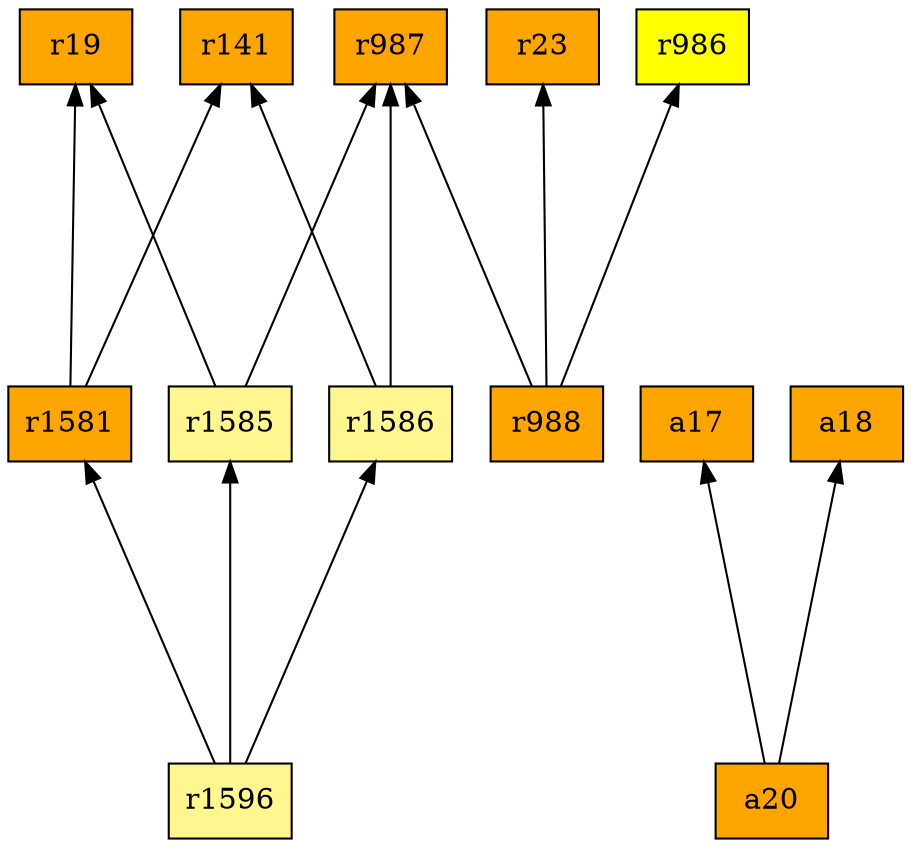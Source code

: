 digraph G {
rankdir=BT;ranksep="2.0";
"r141" [shape=record,fillcolor=orange,style=filled,label="{r141}"];
"r986" [shape=record,fillcolor=yellow,style=filled,label="{r986}"];
"r988" [shape=record,fillcolor=orange,style=filled,label="{r988}"];
"r1596" [shape=record,fillcolor=khaki1,style=filled,label="{r1596}"];
"a20" [shape=record,fillcolor=orange,style=filled,label="{a20}"];
"r19" [shape=record,fillcolor=orange,style=filled,label="{r19}"];
"r1586" [shape=record,fillcolor=khaki1,style=filled,label="{r1586}"];
"a17" [shape=record,fillcolor=orange,style=filled,label="{a17}"];
"r23" [shape=record,fillcolor=orange,style=filled,label="{r23}"];
"r987" [shape=record,fillcolor=orange,style=filled,label="{r987}"];
"a18" [shape=record,fillcolor=orange,style=filled,label="{a18}"];
"r1581" [shape=record,fillcolor=orange,style=filled,label="{r1581}"];
"r1585" [shape=record,fillcolor=khaki1,style=filled,label="{r1585}"];
"r988" -> "r987"
"r988" -> "r23"
"r988" -> "r986"
"r1596" -> "r1586"
"r1596" -> "r1581"
"r1596" -> "r1585"
"a20" -> "a18"
"a20" -> "a17"
"r1586" -> "r987"
"r1586" -> "r141"
"r1581" -> "r141"
"r1581" -> "r19"
"r1585" -> "r987"
"r1585" -> "r19"
}